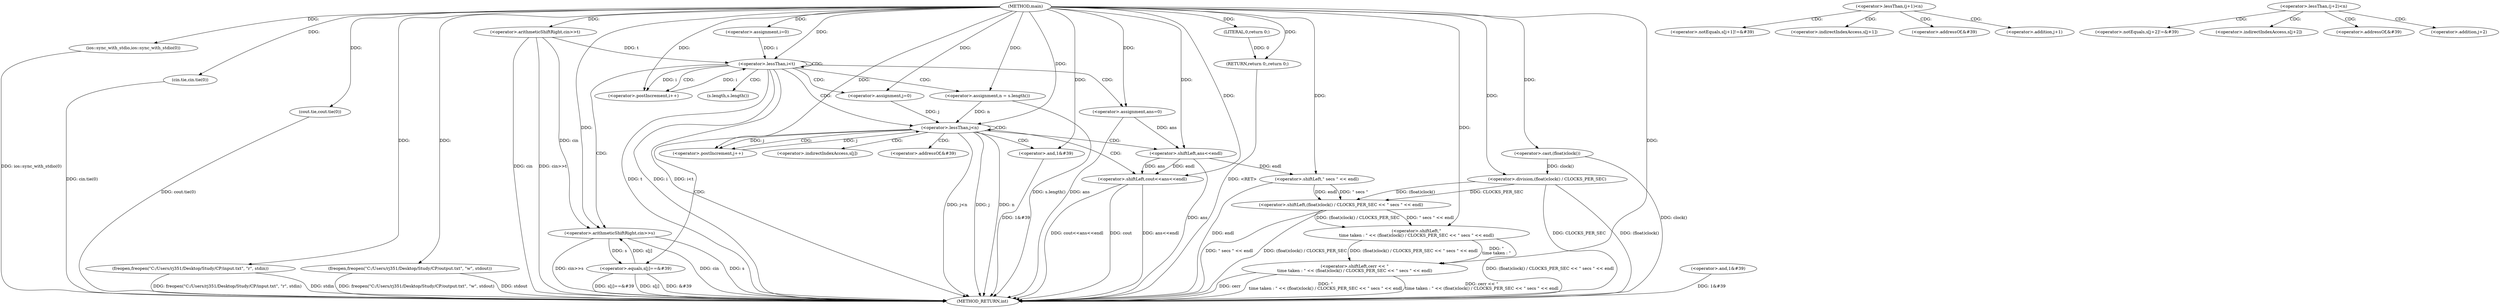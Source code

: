 digraph "main" {  
"1000121" [label = "(METHOD,main)" ]
"1000268" [label = "(METHOD_RETURN,int)" ]
"1000123" [label = "(ios::sync_with_stdio,ios::sync_with_stdio(0))" ]
"1000125" [label = "(cin.tie,cin.tie(0))" ]
"1000127" [label = "(cout.tie,cout.tie(0))" ]
"1000129" [label = "(freopen,freopen(\"C:/Users/rj351/Desktop/Study/CP/input.txt\", \"r\", stdin))" ]
"1000133" [label = "(freopen,freopen(\"C:/Users/rj351/Desktop/Study/CP/output.txt\", \"w\", stdout))" ]
"1000142" [label = "(<operator>.arithmeticShiftRight,cin>>t)" ]
"1000253" [label = "(<operator>.shiftLeft,cerr << \"\ntime taken : \" << (float)clock() / CLOCKS_PER_SEC << \" secs \" << endl)" ]
"1000266" [label = "(RETURN,return 0;,return 0;)" ]
"1000146" [label = "(<operator>.assignment,i=0)" ]
"1000149" [label = "(<operator>.lessThan,i<t)" ]
"1000152" [label = "(<operator>.postIncrement,i++)" ]
"1000267" [label = "(LITERAL,0,return 0;)" ]
"1000156" [label = "(<operator>.arithmeticShiftRight,cin>>s)" ]
"1000159" [label = "(<operator>.assignment,n = s.length())" ]
"1000163" [label = "(<operator>.assignment,ans=0)" ]
"1000248" [label = "(<operator>.shiftLeft,cout<<ans<<endl)" ]
"1000255" [label = "(<operator>.shiftLeft,\"\ntime taken : \" << (float)clock() / CLOCKS_PER_SEC << \" secs \" << endl)" ]
"1000167" [label = "(<operator>.assignment,j=0)" ]
"1000170" [label = "(<operator>.lessThan,j<n)" ]
"1000173" [label = "(<operator>.postIncrement,j++)" ]
"1000257" [label = "(<operator>.shiftLeft,(float)clock() / CLOCKS_PER_SEC << \" secs \" << endl)" ]
"1000176" [label = "(<operator>.equals,s[j]==&#39)" ]
"1000182" [label = "(<operator>.and,1&#39)" ]
"1000250" [label = "(<operator>.shiftLeft,ans<<endl)" ]
"1000258" [label = "(<operator>.division,(float)clock() / CLOCKS_PER_SEC)" ]
"1000263" [label = "(<operator>.shiftLeft,\" secs \" << endl)" ]
"1000245" [label = "(<operator>.and,1&#39)" ]
"1000259" [label = "(<operator>.cast,(float)clock())" ]
"1000161" [label = "(s.length,s.length())" ]
"1000177" [label = "(<operator>.indirectIndexAccess,s[j])" ]
"1000180" [label = "(<operator>.addressOf,&#39)" ]
"1000187" [label = "(<operator>.lessThan,(j+1)<n)" ]
"1000192" [label = "(<operator>.notEquals,s[j+1]!=&#39)" ]
"1000218" [label = "(<operator>.lessThan,(j+2)<n)" ]
"1000223" [label = "(<operator>.notEquals,s[j+2]!=&#39)" ]
"1000193" [label = "(<operator>.indirectIndexAccess,s[j+1])" ]
"1000198" [label = "(<operator>.addressOf,&#39)" ]
"1000224" [label = "(<operator>.indirectIndexAccess,s[j+2])" ]
"1000229" [label = "(<operator>.addressOf,&#39)" ]
"1000195" [label = "(<operator>.addition,j+1)" ]
"1000226" [label = "(<operator>.addition,j+2)" ]
  "1000266" -> "1000268"  [ label = "DDG: <RET>"] 
  "1000123" -> "1000268"  [ label = "DDG: ios::sync_with_stdio(0)"] 
  "1000125" -> "1000268"  [ label = "DDG: cin.tie(0)"] 
  "1000127" -> "1000268"  [ label = "DDG: cout.tie(0)"] 
  "1000129" -> "1000268"  [ label = "DDG: freopen(\"C:/Users/rj351/Desktop/Study/CP/input.txt\", \"r\", stdin)"] 
  "1000133" -> "1000268"  [ label = "DDG: freopen(\"C:/Users/rj351/Desktop/Study/CP/output.txt\", \"w\", stdout)"] 
  "1000142" -> "1000268"  [ label = "DDG: cin"] 
  "1000142" -> "1000268"  [ label = "DDG: cin>>t"] 
  "1000149" -> "1000268"  [ label = "DDG: i"] 
  "1000149" -> "1000268"  [ label = "DDG: t"] 
  "1000149" -> "1000268"  [ label = "DDG: i<t"] 
  "1000259" -> "1000268"  [ label = "DDG: clock()"] 
  "1000258" -> "1000268"  [ label = "DDG: (float)clock()"] 
  "1000257" -> "1000268"  [ label = "DDG: (float)clock() / CLOCKS_PER_SEC"] 
  "1000263" -> "1000268"  [ label = "DDG: endl"] 
  "1000257" -> "1000268"  [ label = "DDG: \" secs \" << endl"] 
  "1000255" -> "1000268"  [ label = "DDG: (float)clock() / CLOCKS_PER_SEC << \" secs \" << endl"] 
  "1000253" -> "1000268"  [ label = "DDG: \"\ntime taken : \" << (float)clock() / CLOCKS_PER_SEC << \" secs \" << endl"] 
  "1000253" -> "1000268"  [ label = "DDG: cerr << \"\ntime taken : \" << (float)clock() / CLOCKS_PER_SEC << \" secs \" << endl"] 
  "1000156" -> "1000268"  [ label = "DDG: cin"] 
  "1000156" -> "1000268"  [ label = "DDG: s"] 
  "1000156" -> "1000268"  [ label = "DDG: cin>>s"] 
  "1000159" -> "1000268"  [ label = "DDG: s.length()"] 
  "1000163" -> "1000268"  [ label = "DDG: ans"] 
  "1000170" -> "1000268"  [ label = "DDG: j"] 
  "1000170" -> "1000268"  [ label = "DDG: n"] 
  "1000170" -> "1000268"  [ label = "DDG: j<n"] 
  "1000250" -> "1000268"  [ label = "DDG: ans"] 
  "1000248" -> "1000268"  [ label = "DDG: ans<<endl"] 
  "1000248" -> "1000268"  [ label = "DDG: cout<<ans<<endl"] 
  "1000176" -> "1000268"  [ label = "DDG: s[j]"] 
  "1000176" -> "1000268"  [ label = "DDG: &#39"] 
  "1000176" -> "1000268"  [ label = "DDG: s[j]==&#39"] 
  "1000182" -> "1000268"  [ label = "DDG: 1&#39"] 
  "1000245" -> "1000268"  [ label = "DDG: 1&#39"] 
  "1000248" -> "1000268"  [ label = "DDG: cout"] 
  "1000253" -> "1000268"  [ label = "DDG: cerr"] 
  "1000258" -> "1000268"  [ label = "DDG: CLOCKS_PER_SEC"] 
  "1000133" -> "1000268"  [ label = "DDG: stdout"] 
  "1000129" -> "1000268"  [ label = "DDG: stdin"] 
  "1000267" -> "1000266"  [ label = "DDG: 0"] 
  "1000121" -> "1000266"  [ label = "DDG: "] 
  "1000121" -> "1000123"  [ label = "DDG: "] 
  "1000121" -> "1000125"  [ label = "DDG: "] 
  "1000121" -> "1000127"  [ label = "DDG: "] 
  "1000121" -> "1000129"  [ label = "DDG: "] 
  "1000121" -> "1000133"  [ label = "DDG: "] 
  "1000121" -> "1000142"  [ label = "DDG: "] 
  "1000121" -> "1000146"  [ label = "DDG: "] 
  "1000121" -> "1000253"  [ label = "DDG: "] 
  "1000255" -> "1000253"  [ label = "DDG: \"\ntime taken : \""] 
  "1000255" -> "1000253"  [ label = "DDG: (float)clock() / CLOCKS_PER_SEC << \" secs \" << endl"] 
  "1000121" -> "1000267"  [ label = "DDG: "] 
  "1000146" -> "1000149"  [ label = "DDG: i"] 
  "1000152" -> "1000149"  [ label = "DDG: i"] 
  "1000121" -> "1000149"  [ label = "DDG: "] 
  "1000142" -> "1000149"  [ label = "DDG: t"] 
  "1000149" -> "1000152"  [ label = "DDG: i"] 
  "1000121" -> "1000152"  [ label = "DDG: "] 
  "1000121" -> "1000159"  [ label = "DDG: "] 
  "1000121" -> "1000163"  [ label = "DDG: "] 
  "1000121" -> "1000255"  [ label = "DDG: "] 
  "1000257" -> "1000255"  [ label = "DDG: \" secs \" << endl"] 
  "1000257" -> "1000255"  [ label = "DDG: (float)clock() / CLOCKS_PER_SEC"] 
  "1000142" -> "1000156"  [ label = "DDG: cin"] 
  "1000121" -> "1000156"  [ label = "DDG: "] 
  "1000176" -> "1000156"  [ label = "DDG: s[j]"] 
  "1000121" -> "1000167"  [ label = "DDG: "] 
  "1000121" -> "1000248"  [ label = "DDG: "] 
  "1000250" -> "1000248"  [ label = "DDG: endl"] 
  "1000250" -> "1000248"  [ label = "DDG: ans"] 
  "1000258" -> "1000257"  [ label = "DDG: CLOCKS_PER_SEC"] 
  "1000258" -> "1000257"  [ label = "DDG: (float)clock()"] 
  "1000263" -> "1000257"  [ label = "DDG: endl"] 
  "1000263" -> "1000257"  [ label = "DDG: \" secs \""] 
  "1000167" -> "1000170"  [ label = "DDG: j"] 
  "1000173" -> "1000170"  [ label = "DDG: j"] 
  "1000121" -> "1000170"  [ label = "DDG: "] 
  "1000159" -> "1000170"  [ label = "DDG: n"] 
  "1000170" -> "1000173"  [ label = "DDG: j"] 
  "1000121" -> "1000173"  [ label = "DDG: "] 
  "1000163" -> "1000250"  [ label = "DDG: ans"] 
  "1000121" -> "1000250"  [ label = "DDG: "] 
  "1000259" -> "1000258"  [ label = "DDG: clock()"] 
  "1000121" -> "1000258"  [ label = "DDG: "] 
  "1000121" -> "1000263"  [ label = "DDG: "] 
  "1000250" -> "1000263"  [ label = "DDG: endl"] 
  "1000156" -> "1000176"  [ label = "DDG: s"] 
  "1000121" -> "1000182"  [ label = "DDG: "] 
  "1000121" -> "1000259"  [ label = "DDG: "] 
  "1000149" -> "1000156"  [ label = "CDG: "] 
  "1000149" -> "1000161"  [ label = "CDG: "] 
  "1000149" -> "1000152"  [ label = "CDG: "] 
  "1000149" -> "1000149"  [ label = "CDG: "] 
  "1000149" -> "1000163"  [ label = "CDG: "] 
  "1000149" -> "1000159"  [ label = "CDG: "] 
  "1000149" -> "1000167"  [ label = "CDG: "] 
  "1000149" -> "1000170"  [ label = "CDG: "] 
  "1000170" -> "1000182"  [ label = "CDG: "] 
  "1000170" -> "1000180"  [ label = "CDG: "] 
  "1000170" -> "1000250"  [ label = "CDG: "] 
  "1000170" -> "1000248"  [ label = "CDG: "] 
  "1000170" -> "1000176"  [ label = "CDG: "] 
  "1000170" -> "1000177"  [ label = "CDG: "] 
  "1000170" -> "1000173"  [ label = "CDG: "] 
  "1000170" -> "1000170"  [ label = "CDG: "] 
  "1000187" -> "1000195"  [ label = "CDG: "] 
  "1000187" -> "1000193"  [ label = "CDG: "] 
  "1000187" -> "1000192"  [ label = "CDG: "] 
  "1000187" -> "1000198"  [ label = "CDG: "] 
  "1000218" -> "1000229"  [ label = "CDG: "] 
  "1000218" -> "1000224"  [ label = "CDG: "] 
  "1000218" -> "1000223"  [ label = "CDG: "] 
  "1000218" -> "1000226"  [ label = "CDG: "] 
}
